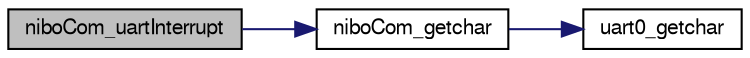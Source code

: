 digraph G
{
  edge [fontname="FreeSans",fontsize="10",labelfontname="FreeSans",labelfontsize="10"];
  node [fontname="FreeSans",fontsize="10",shape=record];
  rankdir=LR;
  Node1 [label="niboCom_uartInterrupt",height=0.2,width=0.4,color="black", fillcolor="grey75", style="filled" fontcolor="black"];
  Node1 -> Node2 [color="midnightblue",fontsize="10",style="solid",fontname="FreeSans"];
  Node2 [label="niboCom_getchar",height=0.2,width=0.4,color="black", fillcolor="white", style="filled",URL="$niboCom_8c.html#ab2e01bdd154a68c7a575b61b6ca3a9e2",tooltip="tries receive a char via xbee. Non-Blocking function."];
  Node2 -> Node3 [color="midnightblue",fontsize="10",style="solid",fontname="FreeSans"];
  Node3 [label="uart0_getchar",height=0.2,width=0.4,color="black", fillcolor="white", style="filled",URL="$uart0_8c.html#a0d8efadffd0a9c0e30073a723abc0208"];
}
